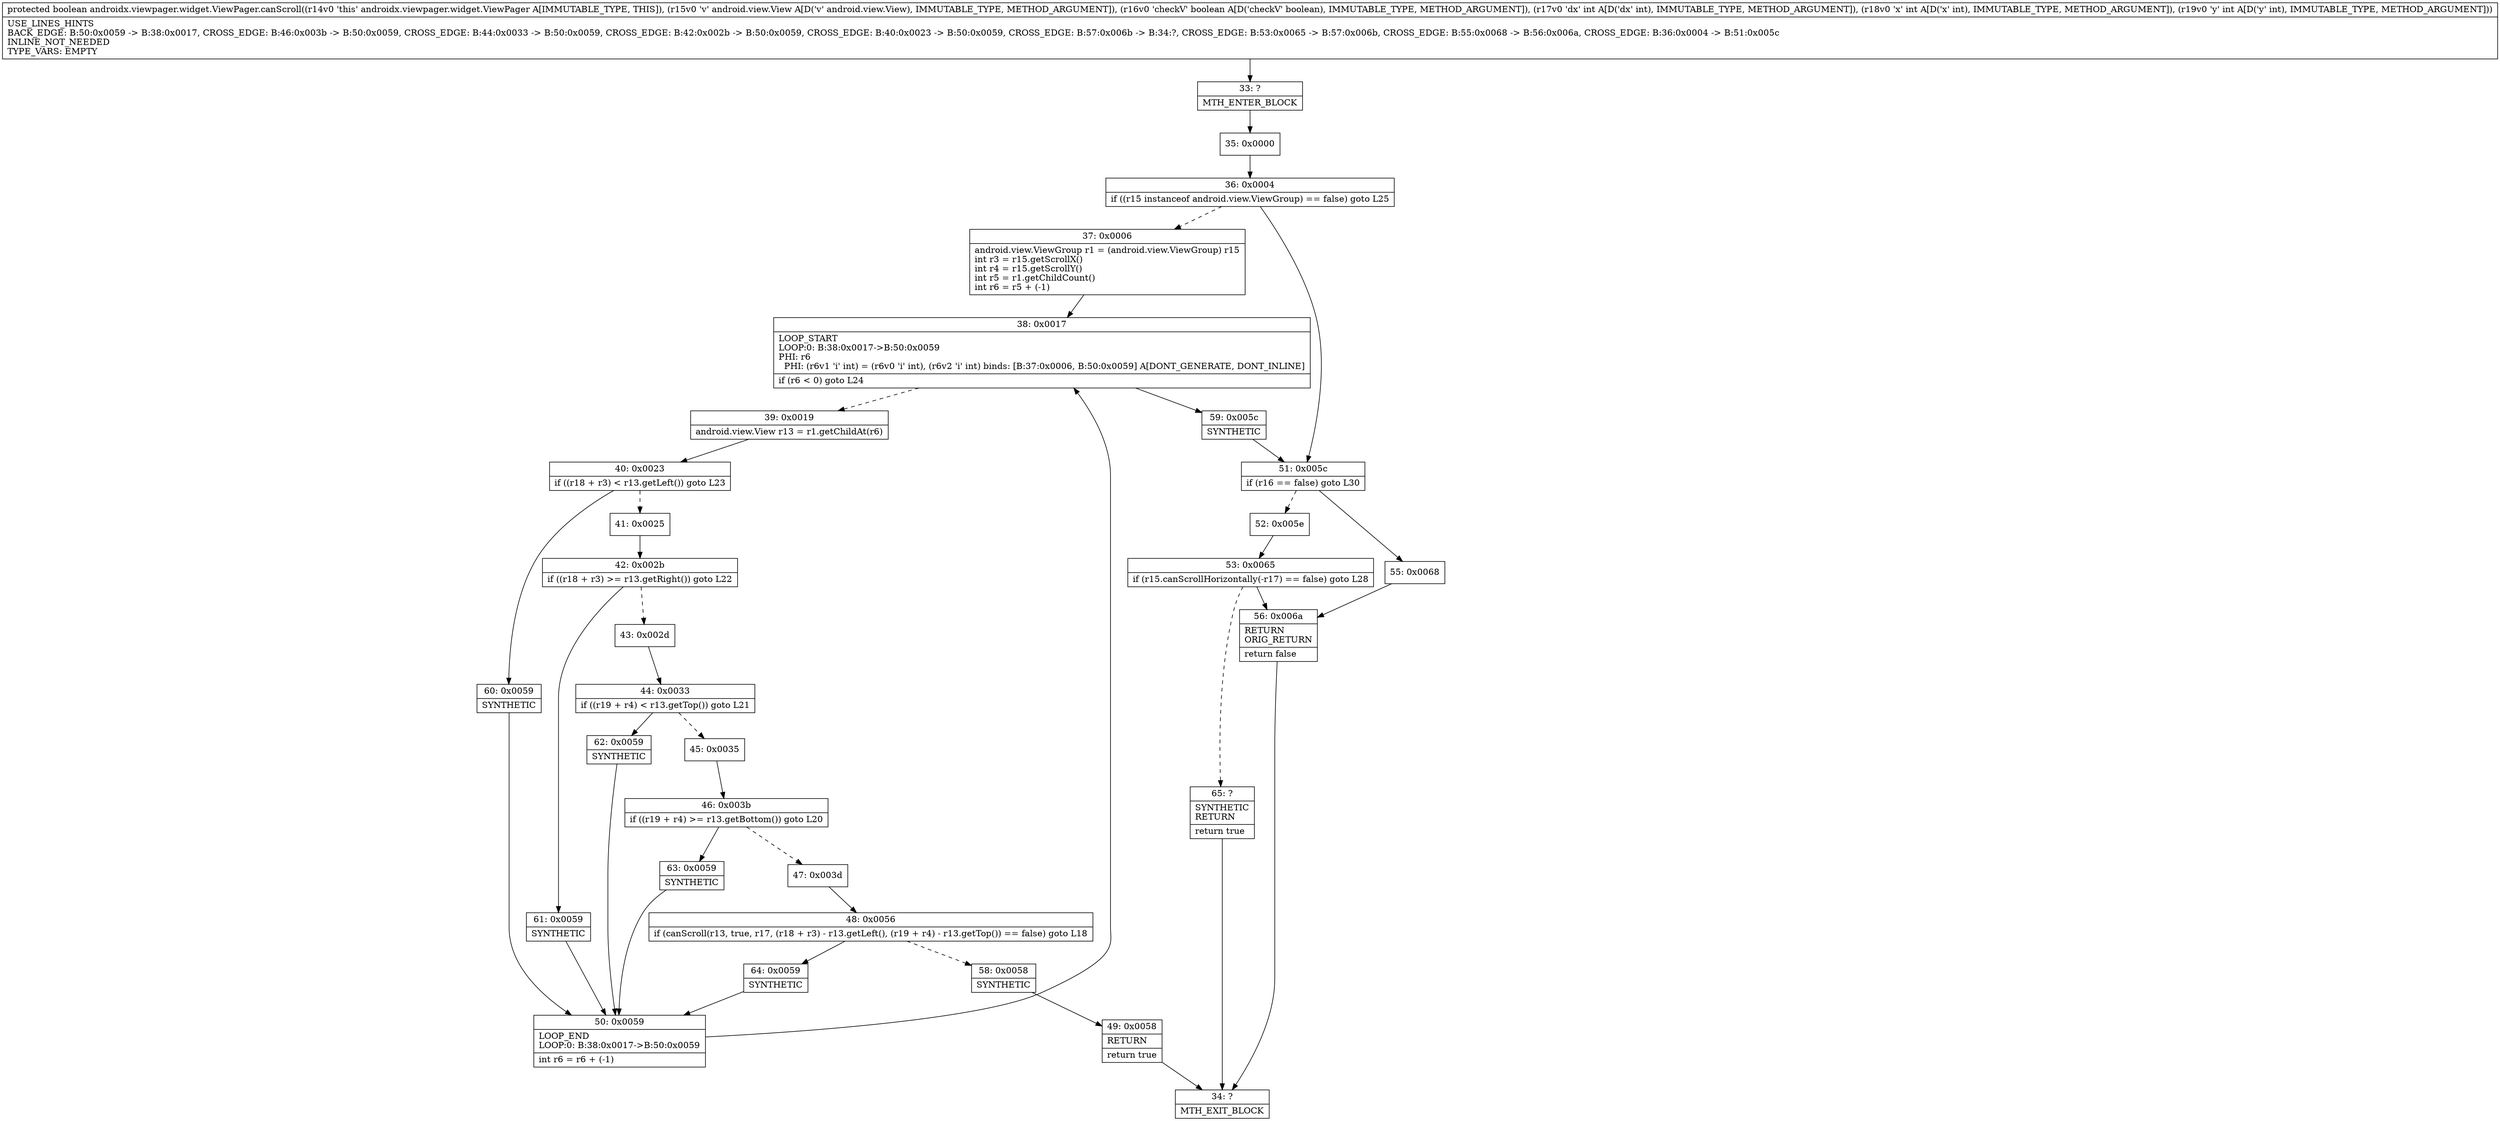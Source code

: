 digraph "CFG forandroidx.viewpager.widget.ViewPager.canScroll(Landroid\/view\/View;ZIII)Z" {
Node_33 [shape=record,label="{33\:\ ?|MTH_ENTER_BLOCK\l}"];
Node_35 [shape=record,label="{35\:\ 0x0000}"];
Node_36 [shape=record,label="{36\:\ 0x0004|if ((r15 instanceof android.view.ViewGroup) == false) goto L25\l}"];
Node_37 [shape=record,label="{37\:\ 0x0006|android.view.ViewGroup r1 = (android.view.ViewGroup) r15\lint r3 = r15.getScrollX()\lint r4 = r15.getScrollY()\lint r5 = r1.getChildCount()\lint r6 = r5 + (\-1)\l}"];
Node_38 [shape=record,label="{38\:\ 0x0017|LOOP_START\lLOOP:0: B:38:0x0017\-\>B:50:0x0059\lPHI: r6 \l  PHI: (r6v1 'i' int) = (r6v0 'i' int), (r6v2 'i' int) binds: [B:37:0x0006, B:50:0x0059] A[DONT_GENERATE, DONT_INLINE]\l|if (r6 \< 0) goto L24\l}"];
Node_39 [shape=record,label="{39\:\ 0x0019|android.view.View r13 = r1.getChildAt(r6)\l}"];
Node_40 [shape=record,label="{40\:\ 0x0023|if ((r18 + r3) \< r13.getLeft()) goto L23\l}"];
Node_41 [shape=record,label="{41\:\ 0x0025}"];
Node_42 [shape=record,label="{42\:\ 0x002b|if ((r18 + r3) \>= r13.getRight()) goto L22\l}"];
Node_43 [shape=record,label="{43\:\ 0x002d}"];
Node_44 [shape=record,label="{44\:\ 0x0033|if ((r19 + r4) \< r13.getTop()) goto L21\l}"];
Node_45 [shape=record,label="{45\:\ 0x0035}"];
Node_46 [shape=record,label="{46\:\ 0x003b|if ((r19 + r4) \>= r13.getBottom()) goto L20\l}"];
Node_47 [shape=record,label="{47\:\ 0x003d}"];
Node_48 [shape=record,label="{48\:\ 0x0056|if (canScroll(r13, true, r17, (r18 + r3) \- r13.getLeft(), (r19 + r4) \- r13.getTop()) == false) goto L18\l}"];
Node_58 [shape=record,label="{58\:\ 0x0058|SYNTHETIC\l}"];
Node_49 [shape=record,label="{49\:\ 0x0058|RETURN\l|return true\l}"];
Node_34 [shape=record,label="{34\:\ ?|MTH_EXIT_BLOCK\l}"];
Node_64 [shape=record,label="{64\:\ 0x0059|SYNTHETIC\l}"];
Node_50 [shape=record,label="{50\:\ 0x0059|LOOP_END\lLOOP:0: B:38:0x0017\-\>B:50:0x0059\l|int r6 = r6 + (\-1)\l}"];
Node_63 [shape=record,label="{63\:\ 0x0059|SYNTHETIC\l}"];
Node_62 [shape=record,label="{62\:\ 0x0059|SYNTHETIC\l}"];
Node_61 [shape=record,label="{61\:\ 0x0059|SYNTHETIC\l}"];
Node_60 [shape=record,label="{60\:\ 0x0059|SYNTHETIC\l}"];
Node_59 [shape=record,label="{59\:\ 0x005c|SYNTHETIC\l}"];
Node_51 [shape=record,label="{51\:\ 0x005c|if (r16 == false) goto L30\l}"];
Node_52 [shape=record,label="{52\:\ 0x005e}"];
Node_53 [shape=record,label="{53\:\ 0x0065|if (r15.canScrollHorizontally(\-r17) == false) goto L28\l}"];
Node_56 [shape=record,label="{56\:\ 0x006a|RETURN\lORIG_RETURN\l|return false\l}"];
Node_65 [shape=record,label="{65\:\ ?|SYNTHETIC\lRETURN\l|return true\l}"];
Node_55 [shape=record,label="{55\:\ 0x0068}"];
MethodNode[shape=record,label="{protected boolean androidx.viewpager.widget.ViewPager.canScroll((r14v0 'this' androidx.viewpager.widget.ViewPager A[IMMUTABLE_TYPE, THIS]), (r15v0 'v' android.view.View A[D('v' android.view.View), IMMUTABLE_TYPE, METHOD_ARGUMENT]), (r16v0 'checkV' boolean A[D('checkV' boolean), IMMUTABLE_TYPE, METHOD_ARGUMENT]), (r17v0 'dx' int A[D('dx' int), IMMUTABLE_TYPE, METHOD_ARGUMENT]), (r18v0 'x' int A[D('x' int), IMMUTABLE_TYPE, METHOD_ARGUMENT]), (r19v0 'y' int A[D('y' int), IMMUTABLE_TYPE, METHOD_ARGUMENT]))  | USE_LINES_HINTS\lBACK_EDGE: B:50:0x0059 \-\> B:38:0x0017, CROSS_EDGE: B:46:0x003b \-\> B:50:0x0059, CROSS_EDGE: B:44:0x0033 \-\> B:50:0x0059, CROSS_EDGE: B:42:0x002b \-\> B:50:0x0059, CROSS_EDGE: B:40:0x0023 \-\> B:50:0x0059, CROSS_EDGE: B:57:0x006b \-\> B:34:?, CROSS_EDGE: B:53:0x0065 \-\> B:57:0x006b, CROSS_EDGE: B:55:0x0068 \-\> B:56:0x006a, CROSS_EDGE: B:36:0x0004 \-\> B:51:0x005c\lINLINE_NOT_NEEDED\lTYPE_VARS: EMPTY\l}"];
MethodNode -> Node_33;Node_33 -> Node_35;
Node_35 -> Node_36;
Node_36 -> Node_37[style=dashed];
Node_36 -> Node_51;
Node_37 -> Node_38;
Node_38 -> Node_39[style=dashed];
Node_38 -> Node_59;
Node_39 -> Node_40;
Node_40 -> Node_41[style=dashed];
Node_40 -> Node_60;
Node_41 -> Node_42;
Node_42 -> Node_43[style=dashed];
Node_42 -> Node_61;
Node_43 -> Node_44;
Node_44 -> Node_45[style=dashed];
Node_44 -> Node_62;
Node_45 -> Node_46;
Node_46 -> Node_47[style=dashed];
Node_46 -> Node_63;
Node_47 -> Node_48;
Node_48 -> Node_58[style=dashed];
Node_48 -> Node_64;
Node_58 -> Node_49;
Node_49 -> Node_34;
Node_64 -> Node_50;
Node_50 -> Node_38;
Node_63 -> Node_50;
Node_62 -> Node_50;
Node_61 -> Node_50;
Node_60 -> Node_50;
Node_59 -> Node_51;
Node_51 -> Node_52[style=dashed];
Node_51 -> Node_55;
Node_52 -> Node_53;
Node_53 -> Node_56;
Node_53 -> Node_65[style=dashed];
Node_56 -> Node_34;
Node_65 -> Node_34;
Node_55 -> Node_56;
}

